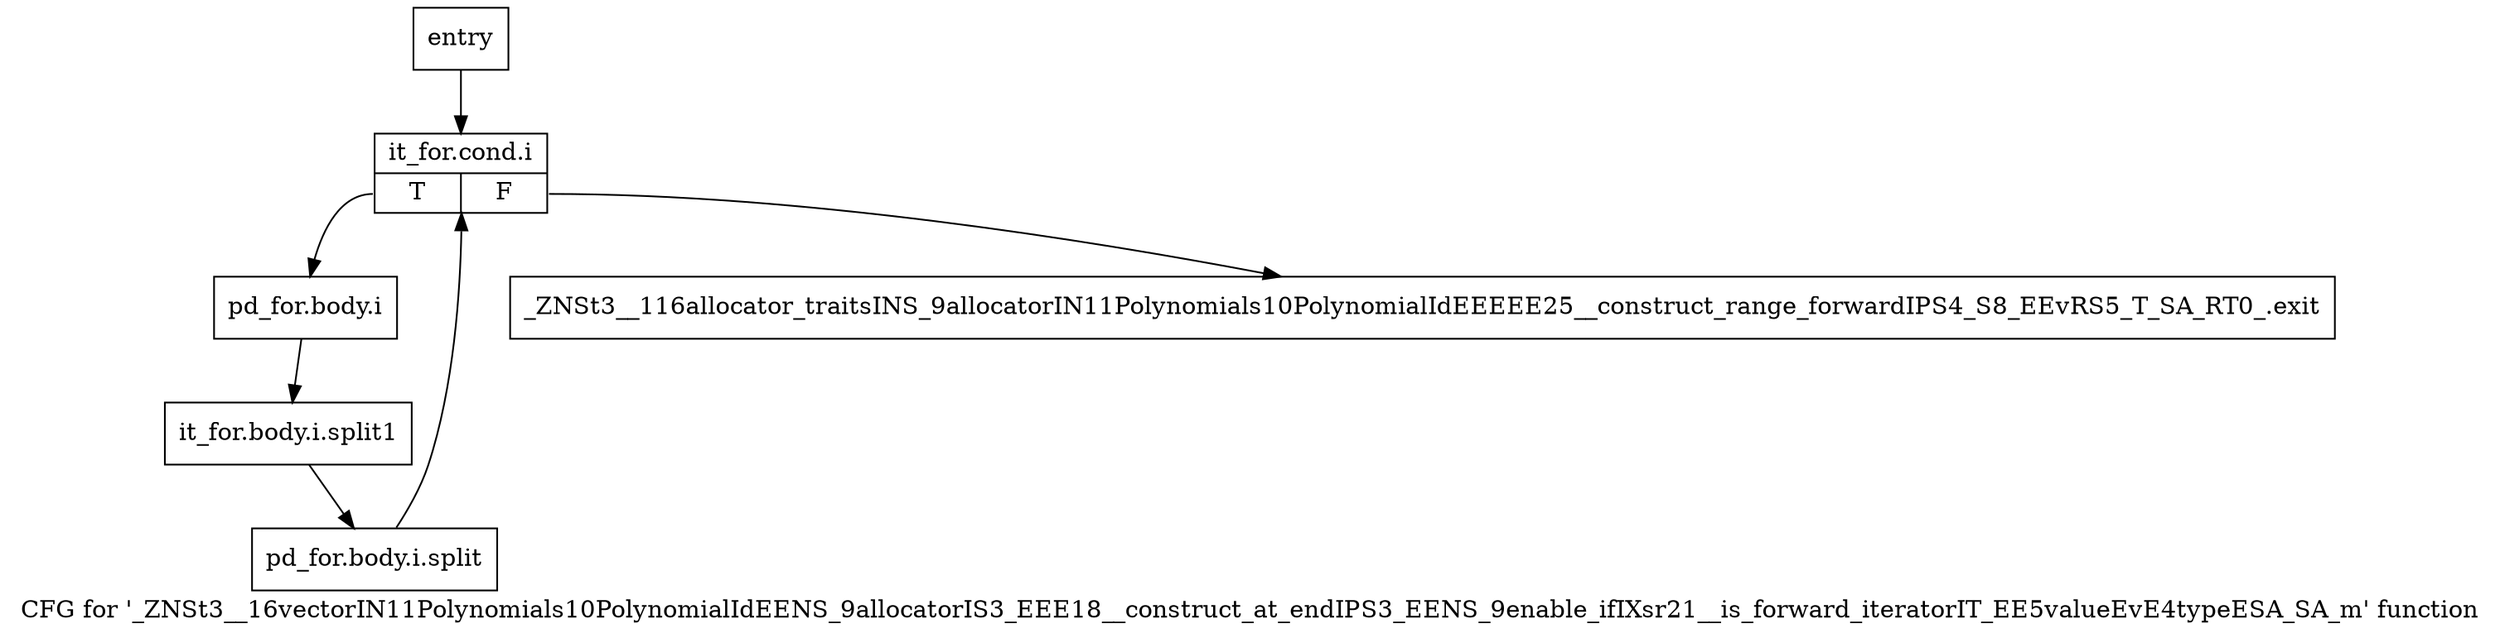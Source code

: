 digraph "CFG for '_ZNSt3__16vectorIN11Polynomials10PolynomialIdEENS_9allocatorIS3_EEE18__construct_at_endIPS3_EENS_9enable_ifIXsr21__is_forward_iteratorIT_EE5valueEvE4typeESA_SA_m' function" {
	label="CFG for '_ZNSt3__16vectorIN11Polynomials10PolynomialIdEENS_9allocatorIS3_EEE18__construct_at_endIPS3_EENS_9enable_ifIXsr21__is_forward_iteratorIT_EE5valueEvE4typeESA_SA_m' function";

	Node0x50eb020 [shape=record,label="{entry}"];
	Node0x50eb020 -> Node0x50eb070;
	Node0x50eb070 [shape=record,label="{it_for.cond.i|{<s0>T|<s1>F}}"];
	Node0x50eb070:s0 -> Node0x50eb0c0;
	Node0x50eb070:s1 -> Node0x50eb110;
	Node0x50eb0c0 [shape=record,label="{pd_for.body.i}"];
	Node0x50eb0c0 -> Node0xa56fd20;
	Node0xa56fd20 [shape=record,label="{it_for.body.i.split1}"];
	Node0xa56fd20 -> Node0xa514ab0;
	Node0xa514ab0 [shape=record,label="{pd_for.body.i.split}"];
	Node0xa514ab0 -> Node0x50eb070;
	Node0x50eb110 [shape=record,label="{_ZNSt3__116allocator_traitsINS_9allocatorIN11Polynomials10PolynomialIdEEEEE25__construct_range_forwardIPS4_S8_EEvRS5_T_SA_RT0_.exit}"];
}
